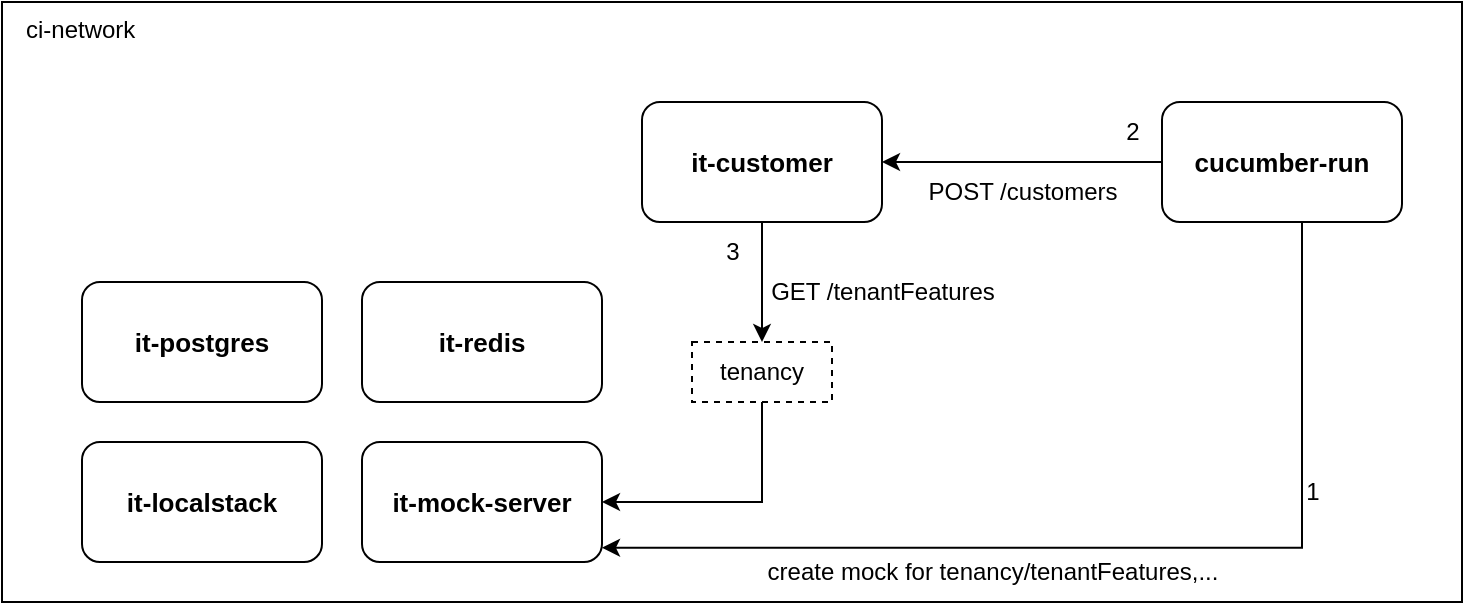 <mxfile version="22.1.11" type="github">
  <diagram name="Page-1" id="hrwReT6Q3iNPIMluP562">
    <mxGraphModel dx="1195" dy="643" grid="1" gridSize="10" guides="1" tooltips="1" connect="1" arrows="1" fold="1" page="1" pageScale="1" pageWidth="1169" pageHeight="827" math="0" shadow="0">
      <root>
        <mxCell id="0" />
        <mxCell id="1" parent="0" />
        <mxCell id="nEPjkPfTN4Xq8_MPMhNe-5" value="ci-network" style="rounded=0;whiteSpace=wrap;html=1;align=left;verticalAlign=top;fillColor=none;spacingLeft=10;" vertex="1" parent="1">
          <mxGeometry x="160" y="110" width="730" height="300" as="geometry" />
        </mxCell>
        <mxCell id="nEPjkPfTN4Xq8_MPMhNe-1" value="&lt;b&gt;&lt;font style=&quot;font-size: 13px;&quot;&gt;it-postgres&lt;/font&gt;&lt;/b&gt;" style="rounded=1;whiteSpace=wrap;html=1;" vertex="1" parent="1">
          <mxGeometry x="200" y="250" width="120" height="60" as="geometry" />
        </mxCell>
        <mxCell id="nEPjkPfTN4Xq8_MPMhNe-2" value="&lt;b&gt;&lt;font style=&quot;font-size: 13px;&quot;&gt;it-redis&lt;/font&gt;&lt;/b&gt;" style="rounded=1;whiteSpace=wrap;html=1;" vertex="1" parent="1">
          <mxGeometry x="340" y="250" width="120" height="60" as="geometry" />
        </mxCell>
        <mxCell id="nEPjkPfTN4Xq8_MPMhNe-3" value="&lt;span style=&quot;font-size: 13px;&quot;&gt;&lt;b&gt;it-localstack&lt;/b&gt;&lt;/span&gt;" style="rounded=1;whiteSpace=wrap;html=1;" vertex="1" parent="1">
          <mxGeometry x="200" y="330" width="120" height="60" as="geometry" />
        </mxCell>
        <mxCell id="nEPjkPfTN4Xq8_MPMhNe-4" value="&lt;b&gt;&lt;font style=&quot;font-size: 13px;&quot;&gt;it-mock-server&lt;/font&gt;&lt;/b&gt;" style="rounded=1;whiteSpace=wrap;html=1;" vertex="1" parent="1">
          <mxGeometry x="340" y="330" width="120" height="60" as="geometry" />
        </mxCell>
        <mxCell id="nEPjkPfTN4Xq8_MPMhNe-17" style="edgeStyle=orthogonalEdgeStyle;rounded=0;orthogonalLoop=1;jettySize=auto;html=1;entryX=0.5;entryY=0;entryDx=0;entryDy=0;" edge="1" parent="1" source="nEPjkPfTN4Xq8_MPMhNe-8" target="nEPjkPfTN4Xq8_MPMhNe-16">
          <mxGeometry relative="1" as="geometry" />
        </mxCell>
        <mxCell id="nEPjkPfTN4Xq8_MPMhNe-8" value="&lt;b&gt;&lt;font style=&quot;font-size: 13px;&quot;&gt;it-customer&lt;/font&gt;&lt;/b&gt;" style="rounded=1;whiteSpace=wrap;html=1;" vertex="1" parent="1">
          <mxGeometry x="480" y="160" width="120" height="60" as="geometry" />
        </mxCell>
        <mxCell id="nEPjkPfTN4Xq8_MPMhNe-13" style="edgeStyle=orthogonalEdgeStyle;rounded=0;orthogonalLoop=1;jettySize=auto;html=1;entryX=1;entryY=0.5;entryDx=0;entryDy=0;" edge="1" parent="1" source="nEPjkPfTN4Xq8_MPMhNe-9" target="nEPjkPfTN4Xq8_MPMhNe-8">
          <mxGeometry relative="1" as="geometry" />
        </mxCell>
        <mxCell id="nEPjkPfTN4Xq8_MPMhNe-9" value="&lt;b&gt;&lt;font style=&quot;font-size: 13px;&quot;&gt;cucumber-run&lt;/font&gt;&lt;/b&gt;" style="rounded=1;whiteSpace=wrap;html=1;" vertex="1" parent="1">
          <mxGeometry x="740" y="160" width="120" height="60" as="geometry" />
        </mxCell>
        <mxCell id="nEPjkPfTN4Xq8_MPMhNe-10" style="edgeStyle=orthogonalEdgeStyle;rounded=0;orthogonalLoop=1;jettySize=auto;html=1;entryX=1;entryY=0.881;entryDx=0;entryDy=0;entryPerimeter=0;" edge="1" parent="1" source="nEPjkPfTN4Xq8_MPMhNe-9" target="nEPjkPfTN4Xq8_MPMhNe-4">
          <mxGeometry relative="1" as="geometry">
            <Array as="points">
              <mxPoint x="810" y="383" />
            </Array>
          </mxGeometry>
        </mxCell>
        <mxCell id="nEPjkPfTN4Xq8_MPMhNe-11" value="create mock for tenancy/tenantFeatures,..." style="text;html=1;align=center;verticalAlign=middle;resizable=0;points=[];autosize=1;strokeColor=none;fillColor=none;" vertex="1" parent="1">
          <mxGeometry x="530" y="380" width="250" height="30" as="geometry" />
        </mxCell>
        <mxCell id="nEPjkPfTN4Xq8_MPMhNe-12" value="1" style="text;html=1;align=center;verticalAlign=middle;resizable=0;points=[];autosize=1;strokeColor=none;fillColor=none;" vertex="1" parent="1">
          <mxGeometry x="800" y="340" width="30" height="30" as="geometry" />
        </mxCell>
        <mxCell id="nEPjkPfTN4Xq8_MPMhNe-14" value="2" style="text;html=1;align=center;verticalAlign=middle;resizable=0;points=[];autosize=1;strokeColor=none;fillColor=none;" vertex="1" parent="1">
          <mxGeometry x="710" y="160" width="30" height="30" as="geometry" />
        </mxCell>
        <mxCell id="nEPjkPfTN4Xq8_MPMhNe-15" value="POST /customers" style="text;html=1;align=center;verticalAlign=middle;resizable=0;points=[];autosize=1;strokeColor=none;fillColor=none;" vertex="1" parent="1">
          <mxGeometry x="610" y="190" width="120" height="30" as="geometry" />
        </mxCell>
        <mxCell id="nEPjkPfTN4Xq8_MPMhNe-18" style="edgeStyle=orthogonalEdgeStyle;rounded=0;orthogonalLoop=1;jettySize=auto;html=1;entryX=1;entryY=0.5;entryDx=0;entryDy=0;" edge="1" parent="1" source="nEPjkPfTN4Xq8_MPMhNe-16" target="nEPjkPfTN4Xq8_MPMhNe-4">
          <mxGeometry relative="1" as="geometry">
            <Array as="points">
              <mxPoint x="540" y="360" />
            </Array>
          </mxGeometry>
        </mxCell>
        <mxCell id="nEPjkPfTN4Xq8_MPMhNe-16" value="tenancy" style="rounded=0;whiteSpace=wrap;html=1;dashed=1;" vertex="1" parent="1">
          <mxGeometry x="505" y="280" width="70" height="30" as="geometry" />
        </mxCell>
        <mxCell id="nEPjkPfTN4Xq8_MPMhNe-20" value="3" style="text;html=1;align=center;verticalAlign=middle;resizable=0;points=[];autosize=1;strokeColor=none;fillColor=none;" vertex="1" parent="1">
          <mxGeometry x="510" y="220" width="30" height="30" as="geometry" />
        </mxCell>
        <mxCell id="nEPjkPfTN4Xq8_MPMhNe-21" value="GET /tenantFeatures" style="text;html=1;align=center;verticalAlign=middle;resizable=0;points=[];autosize=1;strokeColor=none;fillColor=none;" vertex="1" parent="1">
          <mxGeometry x="530" y="240" width="140" height="30" as="geometry" />
        </mxCell>
      </root>
    </mxGraphModel>
  </diagram>
</mxfile>

